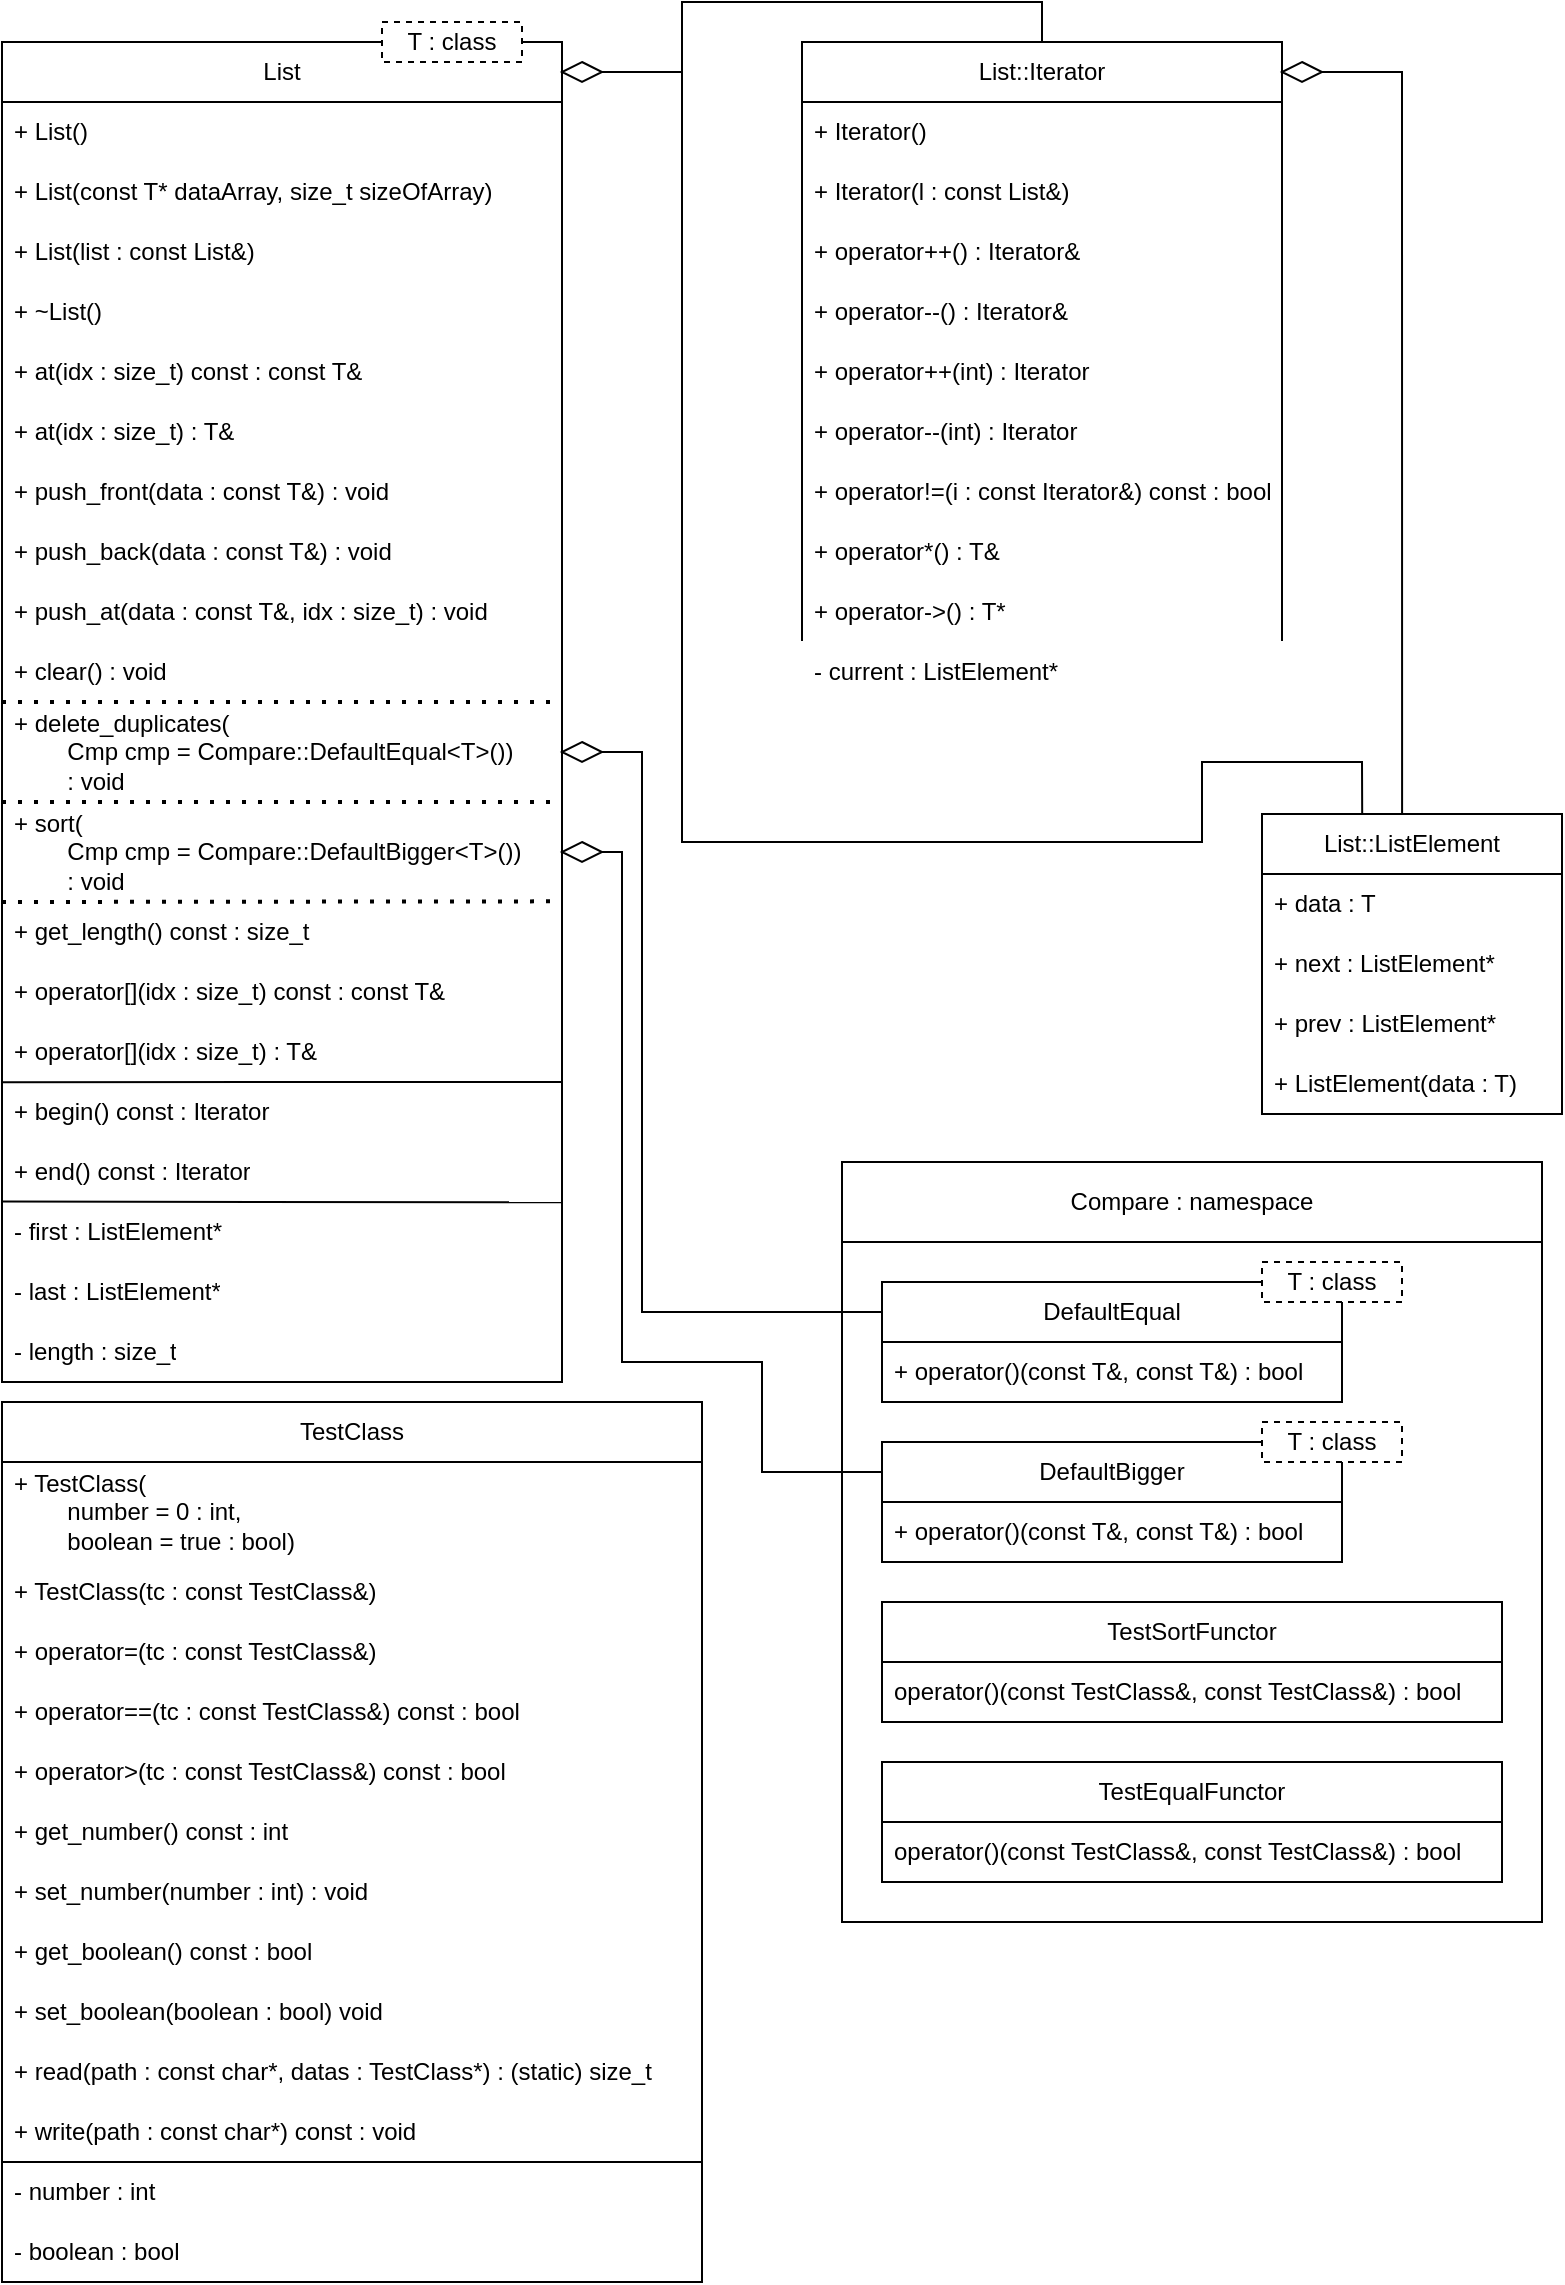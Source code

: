 <mxfile version="24.2.5" type="device">
  <diagram id="C5RBs43oDa-KdzZeNtuy" name="Page-1">
    <mxGraphModel dx="1036" dy="1783" grid="1" gridSize="10" guides="1" tooltips="1" connect="1" arrows="1" fold="1" page="1" pageScale="1" pageWidth="827" pageHeight="1169" math="0" shadow="0">
      <root>
        <mxCell id="WIyWlLk6GJQsqaUBKTNV-0" />
        <mxCell id="WIyWlLk6GJQsqaUBKTNV-1" parent="WIyWlLk6GJQsqaUBKTNV-0" />
        <mxCell id="B4a7mHJ0amXfzijbApyX-26" value="" style="rounded=0;whiteSpace=wrap;html=1;" vertex="1" parent="WIyWlLk6GJQsqaUBKTNV-1">
          <mxGeometry x="440" y="-520" width="350" height="340" as="geometry" />
        </mxCell>
        <mxCell id="JZAef9PKzk7lq3wsr4PK-3" value="List" style="swimlane;fontStyle=0;childLayout=stackLayout;horizontal=1;startSize=30;horizontalStack=0;resizeParent=1;resizeParentMax=0;resizeLast=0;collapsible=1;marginBottom=0;whiteSpace=wrap;html=1;" parent="WIyWlLk6GJQsqaUBKTNV-1" vertex="1">
          <mxGeometry x="20" y="-1120" width="280" height="670" as="geometry">
            <mxRectangle x="40" y="-1120" width="60" height="30" as="alternateBounds" />
          </mxGeometry>
        </mxCell>
        <mxCell id="JZAef9PKzk7lq3wsr4PK-6" value="+ List()" style="text;strokeColor=none;fillColor=none;align=left;verticalAlign=middle;spacingLeft=4;spacingRight=4;overflow=hidden;points=[[0,0.5],[1,0.5]];portConstraint=eastwest;rotatable=0;whiteSpace=wrap;html=1;" parent="JZAef9PKzk7lq3wsr4PK-3" vertex="1">
          <mxGeometry y="30" width="280" height="30" as="geometry" />
        </mxCell>
        <mxCell id="B4a7mHJ0amXfzijbApyX-42" value="+ List(const T* dataArray, size_t sizeOfArray)" style="text;strokeColor=none;fillColor=none;align=left;verticalAlign=middle;spacingLeft=4;spacingRight=4;overflow=hidden;points=[[0,0.5],[1,0.5]];portConstraint=eastwest;rotatable=0;whiteSpace=wrap;html=1;" vertex="1" parent="JZAef9PKzk7lq3wsr4PK-3">
          <mxGeometry y="60" width="280" height="30" as="geometry" />
        </mxCell>
        <mxCell id="JZAef9PKzk7lq3wsr4PK-7" value="+ List(list : const List&amp;amp;)" style="text;strokeColor=none;fillColor=none;align=left;verticalAlign=middle;spacingLeft=4;spacingRight=4;overflow=hidden;points=[[0,0.5],[1,0.5]];portConstraint=eastwest;rotatable=0;whiteSpace=wrap;html=1;" parent="JZAef9PKzk7lq3wsr4PK-3" vertex="1">
          <mxGeometry y="90" width="280" height="30" as="geometry" />
        </mxCell>
        <mxCell id="JZAef9PKzk7lq3wsr4PK-8" value="+ ~List()" style="text;strokeColor=none;fillColor=none;align=left;verticalAlign=middle;spacingLeft=4;spacingRight=4;overflow=hidden;points=[[0,0.5],[1,0.5]];portConstraint=eastwest;rotatable=0;whiteSpace=wrap;html=1;" parent="JZAef9PKzk7lq3wsr4PK-3" vertex="1">
          <mxGeometry y="120" width="280" height="30" as="geometry" />
        </mxCell>
        <mxCell id="JZAef9PKzk7lq3wsr4PK-10" value="+ at(idx : size_t) const : const T&amp;amp;" style="text;strokeColor=none;fillColor=none;align=left;verticalAlign=middle;spacingLeft=4;spacingRight=4;overflow=hidden;points=[[0,0.5],[1,0.5]];portConstraint=eastwest;rotatable=0;whiteSpace=wrap;html=1;" parent="JZAef9PKzk7lq3wsr4PK-3" vertex="1">
          <mxGeometry y="150" width="280" height="30" as="geometry" />
        </mxCell>
        <mxCell id="JZAef9PKzk7lq3wsr4PK-12" value="+ at(idx : size_t) : T&amp;amp;" style="text;strokeColor=none;fillColor=none;align=left;verticalAlign=middle;spacingLeft=4;spacingRight=4;overflow=hidden;points=[[0,0.5],[1,0.5]];portConstraint=eastwest;rotatable=0;whiteSpace=wrap;html=1;" parent="JZAef9PKzk7lq3wsr4PK-3" vertex="1">
          <mxGeometry y="180" width="280" height="30" as="geometry" />
        </mxCell>
        <mxCell id="JZAef9PKzk7lq3wsr4PK-13" value="+ push_front(data : const T&amp;amp;) : void" style="text;strokeColor=none;fillColor=none;align=left;verticalAlign=middle;spacingLeft=4;spacingRight=4;overflow=hidden;points=[[0,0.5],[1,0.5]];portConstraint=eastwest;rotatable=0;whiteSpace=wrap;html=1;" parent="JZAef9PKzk7lq3wsr4PK-3" vertex="1">
          <mxGeometry y="210" width="280" height="30" as="geometry" />
        </mxCell>
        <mxCell id="JZAef9PKzk7lq3wsr4PK-14" value="+ push_back(data : const T&amp;amp;) : void" style="text;strokeColor=none;fillColor=none;align=left;verticalAlign=middle;spacingLeft=4;spacingRight=4;overflow=hidden;points=[[0,0.5],[1,0.5]];portConstraint=eastwest;rotatable=0;whiteSpace=wrap;html=1;" parent="JZAef9PKzk7lq3wsr4PK-3" vertex="1">
          <mxGeometry y="240" width="280" height="30" as="geometry" />
        </mxCell>
        <mxCell id="JZAef9PKzk7lq3wsr4PK-15" value="+ push_at(data : const T&amp;amp;, idx : size_t) : void" style="text;strokeColor=none;fillColor=none;align=left;verticalAlign=middle;spacingLeft=4;spacingRight=4;overflow=hidden;points=[[0,0.5],[1,0.5]];portConstraint=eastwest;rotatable=0;whiteSpace=wrap;html=1;" parent="JZAef9PKzk7lq3wsr4PK-3" vertex="1">
          <mxGeometry y="270" width="280" height="30" as="geometry" />
        </mxCell>
        <mxCell id="JZAef9PKzk7lq3wsr4PK-17" value="+ clear() : void" style="text;strokeColor=none;fillColor=none;align=left;verticalAlign=middle;spacingLeft=4;spacingRight=4;overflow=hidden;points=[[0,0.5],[1,0.5]];portConstraint=eastwest;rotatable=0;whiteSpace=wrap;html=1;" parent="JZAef9PKzk7lq3wsr4PK-3" vertex="1">
          <mxGeometry y="300" width="280" height="30" as="geometry" />
        </mxCell>
        <mxCell id="B4a7mHJ0amXfzijbApyX-47" value="" style="endArrow=none;dashed=1;html=1;dashPattern=1 3;strokeWidth=2;rounded=0;entryX=1;entryY=-0.011;entryDx=0;entryDy=0;entryPerimeter=0;exitX=0;exitY=0;exitDx=0;exitDy=0;exitPerimeter=0;" edge="1" parent="JZAef9PKzk7lq3wsr4PK-3">
          <mxGeometry width="50" height="50" relative="1" as="geometry">
            <mxPoint y="330" as="sourcePoint" />
            <mxPoint x="280" y="330" as="targetPoint" />
          </mxGeometry>
        </mxCell>
        <mxCell id="JZAef9PKzk7lq3wsr4PK-18" value="+ delete_duplicates(&lt;div&gt;&lt;span style=&quot;white-space: pre;&quot;&gt;&#x9;&lt;/span&gt;Cmp cmp = Compare::DefaultEqual&amp;lt;T&amp;gt;()&lt;span style=&quot;background-color: initial;&quot;&gt;)&lt;/span&gt;&lt;/div&gt;&lt;div&gt;&lt;span style=&quot;background-color: initial;&quot;&gt;&lt;span style=&quot;white-space: pre;&quot;&gt;&#x9;&lt;/span&gt;: void&lt;/span&gt;&lt;/div&gt;" style="text;strokeColor=none;fillColor=none;align=left;verticalAlign=middle;spacingLeft=4;spacingRight=4;overflow=hidden;points=[[0,0.5],[1,0.5]];portConstraint=eastwest;rotatable=0;whiteSpace=wrap;html=1;" parent="JZAef9PKzk7lq3wsr4PK-3" vertex="1">
          <mxGeometry y="330" width="280" height="50" as="geometry" />
        </mxCell>
        <mxCell id="B4a7mHJ0amXfzijbApyX-46" value="" style="endArrow=none;dashed=1;html=1;dashPattern=1 3;strokeWidth=2;rounded=0;entryX=1;entryY=-0.011;entryDx=0;entryDy=0;entryPerimeter=0;exitX=0;exitY=0;exitDx=0;exitDy=0;exitPerimeter=0;" edge="1" parent="JZAef9PKzk7lq3wsr4PK-3">
          <mxGeometry width="50" height="50" relative="1" as="geometry">
            <mxPoint y="380" as="sourcePoint" />
            <mxPoint x="280" y="380" as="targetPoint" />
          </mxGeometry>
        </mxCell>
        <mxCell id="JZAef9PKzk7lq3wsr4PK-19" value="+ sort(&lt;div&gt;&lt;span style=&quot;white-space: pre;&quot;&gt;&#x9;&lt;/span&gt;Cmp cmp = Compare::DefaultBigger&amp;lt;T&amp;gt;()&lt;span style=&quot;background-color: initial;&quot;&gt;)&lt;/span&gt;&lt;/div&gt;&lt;div&gt;&lt;span style=&quot;background-color: initial;&quot;&gt;&amp;nbsp;&lt;span style=&quot;white-space: pre;&quot;&gt;&#x9;&lt;/span&gt;: void&lt;/span&gt;&lt;/div&gt;" style="text;strokeColor=none;fillColor=none;align=left;verticalAlign=middle;spacingLeft=4;spacingRight=4;overflow=hidden;points=[[0,0.5],[1,0.5]];portConstraint=eastwest;rotatable=0;whiteSpace=wrap;html=1;" parent="JZAef9PKzk7lq3wsr4PK-3" vertex="1">
          <mxGeometry y="380" width="280" height="50" as="geometry" />
        </mxCell>
        <mxCell id="JZAef9PKzk7lq3wsr4PK-20" value="+ get_length() const : size_t" style="text;strokeColor=none;fillColor=none;align=left;verticalAlign=middle;spacingLeft=4;spacingRight=4;overflow=hidden;points=[[0,0.5],[1,0.5]];portConstraint=eastwest;rotatable=0;whiteSpace=wrap;html=1;" parent="JZAef9PKzk7lq3wsr4PK-3" vertex="1">
          <mxGeometry y="430" width="280" height="30" as="geometry" />
        </mxCell>
        <mxCell id="JZAef9PKzk7lq3wsr4PK-22" value="+ operator[](idx : size_t) const : const T&amp;amp;" style="text;strokeColor=none;fillColor=none;align=left;verticalAlign=middle;spacingLeft=4;spacingRight=4;overflow=hidden;points=[[0,0.5],[1,0.5]];portConstraint=eastwest;rotatable=0;whiteSpace=wrap;html=1;" parent="JZAef9PKzk7lq3wsr4PK-3" vertex="1">
          <mxGeometry y="460" width="280" height="30" as="geometry" />
        </mxCell>
        <mxCell id="JZAef9PKzk7lq3wsr4PK-23" value="+ operator[](idx : size_t) : T&amp;amp;" style="text;strokeColor=none;fillColor=none;align=left;verticalAlign=middle;spacingLeft=4;spacingRight=4;overflow=hidden;points=[[0,0.5],[1,0.5]];portConstraint=eastwest;rotatable=0;whiteSpace=wrap;html=1;" parent="JZAef9PKzk7lq3wsr4PK-3" vertex="1">
          <mxGeometry y="490" width="280" height="30" as="geometry" />
        </mxCell>
        <mxCell id="B4a7mHJ0amXfzijbApyX-2" value="+ begin() const : Iterator&amp;nbsp;&amp;nbsp;" style="text;strokeColor=none;fillColor=none;align=left;verticalAlign=middle;spacingLeft=4;spacingRight=4;overflow=hidden;points=[[0,0.5],[1,0.5]];portConstraint=eastwest;rotatable=0;whiteSpace=wrap;html=1;" vertex="1" parent="JZAef9PKzk7lq3wsr4PK-3">
          <mxGeometry y="520" width="280" height="30" as="geometry" />
        </mxCell>
        <mxCell id="B4a7mHJ0amXfzijbApyX-0" value="+ end() const : Iterator" style="text;strokeColor=none;fillColor=none;align=left;verticalAlign=middle;spacingLeft=4;spacingRight=4;overflow=hidden;points=[[0,0.5],[1,0.5]];portConstraint=eastwest;rotatable=0;whiteSpace=wrap;html=1;" vertex="1" parent="JZAef9PKzk7lq3wsr4PK-3">
          <mxGeometry y="550" width="280" height="30" as="geometry" />
        </mxCell>
        <mxCell id="JZAef9PKzk7lq3wsr4PK-30" value="" style="endArrow=none;html=1;rounded=0;exitX=0;exitY=-0.008;exitDx=0;exitDy=0;exitPerimeter=0;entryX=0.999;entryY=1.006;entryDx=0;entryDy=0;entryPerimeter=0;" parent="JZAef9PKzk7lq3wsr4PK-3" source="JZAef9PKzk7lq3wsr4PK-26" target="B4a7mHJ0amXfzijbApyX-0" edge="1">
          <mxGeometry width="50" height="50" relative="1" as="geometry">
            <mxPoint x="2.132e-14" y="510.0" as="sourcePoint" />
            <mxPoint x="263.9" y="511.3" as="targetPoint" />
          </mxGeometry>
        </mxCell>
        <mxCell id="JZAef9PKzk7lq3wsr4PK-26" value="- first : ListElement*" style="text;strokeColor=none;fillColor=none;align=left;verticalAlign=middle;spacingLeft=4;spacingRight=4;overflow=hidden;points=[[0,0.5],[1,0.5]];portConstraint=eastwest;rotatable=0;whiteSpace=wrap;html=1;" parent="JZAef9PKzk7lq3wsr4PK-3" vertex="1">
          <mxGeometry y="580" width="280" height="30" as="geometry" />
        </mxCell>
        <mxCell id="JZAef9PKzk7lq3wsr4PK-28" value="- last : ListElement*" style="text;strokeColor=none;fillColor=none;align=left;verticalAlign=middle;spacingLeft=4;spacingRight=4;overflow=hidden;points=[[0,0.5],[1,0.5]];portConstraint=eastwest;rotatable=0;whiteSpace=wrap;html=1;" parent="JZAef9PKzk7lq3wsr4PK-3" vertex="1">
          <mxGeometry y="610" width="280" height="30" as="geometry" />
        </mxCell>
        <mxCell id="JZAef9PKzk7lq3wsr4PK-29" value="- length : size_t" style="text;strokeColor=none;fillColor=none;align=left;verticalAlign=middle;spacingLeft=4;spacingRight=4;overflow=hidden;points=[[0,0.5],[1,0.5]];portConstraint=eastwest;rotatable=0;whiteSpace=wrap;html=1;" parent="JZAef9PKzk7lq3wsr4PK-3" vertex="1">
          <mxGeometry y="640" width="280" height="30" as="geometry" />
        </mxCell>
        <mxCell id="B4a7mHJ0amXfzijbApyX-4" value="" style="endArrow=none;html=1;rounded=0;entryX=1;entryY=0.999;entryDx=0;entryDy=0;entryPerimeter=0;exitX=0;exitY=0.004;exitDx=0;exitDy=0;exitPerimeter=0;" edge="1" parent="JZAef9PKzk7lq3wsr4PK-3" source="B4a7mHJ0amXfzijbApyX-2" target="JZAef9PKzk7lq3wsr4PK-23">
          <mxGeometry width="50" height="50" relative="1" as="geometry">
            <mxPoint x="110" y="509" as="sourcePoint" />
            <mxPoint x="259.74" y="479.06" as="targetPoint" />
          </mxGeometry>
        </mxCell>
        <mxCell id="B4a7mHJ0amXfzijbApyX-43" value="" style="endArrow=none;dashed=1;html=1;dashPattern=1 3;strokeWidth=2;rounded=0;entryX=1;entryY=-0.011;entryDx=0;entryDy=0;entryPerimeter=0;exitX=0;exitY=0;exitDx=0;exitDy=0;exitPerimeter=0;" edge="1" parent="JZAef9PKzk7lq3wsr4PK-3" source="JZAef9PKzk7lq3wsr4PK-20" target="JZAef9PKzk7lq3wsr4PK-20">
          <mxGeometry width="50" height="50" relative="1" as="geometry">
            <mxPoint x="-10" y="400" as="sourcePoint" />
            <mxPoint x="40" y="350" as="targetPoint" />
          </mxGeometry>
        </mxCell>
        <mxCell id="JZAef9PKzk7lq3wsr4PK-31" value="List::ListElement" style="swimlane;fontStyle=0;childLayout=stackLayout;horizontal=1;startSize=30;horizontalStack=0;resizeParent=1;resizeParentMax=0;resizeLast=0;collapsible=1;marginBottom=0;whiteSpace=wrap;html=1;" parent="WIyWlLk6GJQsqaUBKTNV-1" vertex="1">
          <mxGeometry x="650" y="-734" width="150" height="150" as="geometry" />
        </mxCell>
        <mxCell id="JZAef9PKzk7lq3wsr4PK-32" value="+ data : T" style="text;strokeColor=none;fillColor=none;align=left;verticalAlign=middle;spacingLeft=4;spacingRight=4;overflow=hidden;points=[[0,0.5],[1,0.5]];portConstraint=eastwest;rotatable=0;whiteSpace=wrap;html=1;" parent="JZAef9PKzk7lq3wsr4PK-31" vertex="1">
          <mxGeometry y="30" width="150" height="30" as="geometry" />
        </mxCell>
        <mxCell id="JZAef9PKzk7lq3wsr4PK-33" value="+ next : ListElement*&lt;span style=&quot;white-space: pre;&quot;&gt;&#x9;&lt;/span&gt;" style="text;strokeColor=none;fillColor=none;align=left;verticalAlign=middle;spacingLeft=4;spacingRight=4;overflow=hidden;points=[[0,0.5],[1,0.5]];portConstraint=eastwest;rotatable=0;whiteSpace=wrap;html=1;" parent="JZAef9PKzk7lq3wsr4PK-31" vertex="1">
          <mxGeometry y="60" width="150" height="30" as="geometry" />
        </mxCell>
        <mxCell id="JZAef9PKzk7lq3wsr4PK-34" value="+ prev : ListElement*" style="text;strokeColor=none;fillColor=none;align=left;verticalAlign=middle;spacingLeft=4;spacingRight=4;overflow=hidden;points=[[0,0.5],[1,0.5]];portConstraint=eastwest;rotatable=0;whiteSpace=wrap;html=1;" parent="JZAef9PKzk7lq3wsr4PK-31" vertex="1">
          <mxGeometry y="90" width="150" height="30" as="geometry" />
        </mxCell>
        <mxCell id="JZAef9PKzk7lq3wsr4PK-36" value="+ ListElement(data : T)" style="text;strokeColor=none;fillColor=none;align=left;verticalAlign=middle;spacingLeft=4;spacingRight=4;overflow=hidden;points=[[0,0.5],[1,0.5]];portConstraint=eastwest;rotatable=0;whiteSpace=wrap;html=1;" parent="JZAef9PKzk7lq3wsr4PK-31" vertex="1">
          <mxGeometry y="120" width="150" height="30" as="geometry" />
        </mxCell>
        <mxCell id="JZAef9PKzk7lq3wsr4PK-39" value="List::Iterator" style="swimlane;fontStyle=0;childLayout=stackLayout;horizontal=1;startSize=30;horizontalStack=0;resizeParent=1;resizeParentMax=0;resizeLast=0;collapsible=1;marginBottom=0;whiteSpace=wrap;html=1;" parent="WIyWlLk6GJQsqaUBKTNV-1" vertex="1">
          <mxGeometry x="420" y="-1120" width="240" height="330" as="geometry" />
        </mxCell>
        <mxCell id="JZAef9PKzk7lq3wsr4PK-40" value="+ Iterator()" style="text;strokeColor=none;fillColor=none;align=left;verticalAlign=middle;spacingLeft=4;spacingRight=4;overflow=hidden;points=[[0,0.5],[1,0.5]];portConstraint=eastwest;rotatable=0;whiteSpace=wrap;html=1;" parent="JZAef9PKzk7lq3wsr4PK-39" vertex="1">
          <mxGeometry y="30" width="240" height="30" as="geometry" />
        </mxCell>
        <mxCell id="JZAef9PKzk7lq3wsr4PK-41" value="+ Iterator(l : const List&amp;amp;)" style="text;strokeColor=none;fillColor=none;align=left;verticalAlign=middle;spacingLeft=4;spacingRight=4;overflow=hidden;points=[[0,0.5],[1,0.5]];portConstraint=eastwest;rotatable=0;whiteSpace=wrap;html=1;" parent="JZAef9PKzk7lq3wsr4PK-39" vertex="1">
          <mxGeometry y="60" width="240" height="30" as="geometry" />
        </mxCell>
        <mxCell id="JZAef9PKzk7lq3wsr4PK-42" value="+ operator++() : Iterator&amp;amp;" style="text;strokeColor=none;fillColor=none;align=left;verticalAlign=middle;spacingLeft=4;spacingRight=4;overflow=hidden;points=[[0,0.5],[1,0.5]];portConstraint=eastwest;rotatable=0;whiteSpace=wrap;html=1;" parent="JZAef9PKzk7lq3wsr4PK-39" vertex="1">
          <mxGeometry y="90" width="240" height="30" as="geometry" />
        </mxCell>
        <mxCell id="JZAef9PKzk7lq3wsr4PK-45" value="+ operator--() : Iterator&amp;amp;" style="text;strokeColor=none;fillColor=none;align=left;verticalAlign=middle;spacingLeft=4;spacingRight=4;overflow=hidden;points=[[0,0.5],[1,0.5]];portConstraint=eastwest;rotatable=0;whiteSpace=wrap;html=1;" parent="JZAef9PKzk7lq3wsr4PK-39" vertex="1">
          <mxGeometry y="120" width="240" height="30" as="geometry" />
        </mxCell>
        <mxCell id="JZAef9PKzk7lq3wsr4PK-43" value="+ operator++(int) : Iterator" style="text;strokeColor=none;fillColor=none;align=left;verticalAlign=middle;spacingLeft=4;spacingRight=4;overflow=hidden;points=[[0,0.5],[1,0.5]];portConstraint=eastwest;rotatable=0;whiteSpace=wrap;html=1;" parent="JZAef9PKzk7lq3wsr4PK-39" vertex="1">
          <mxGeometry y="150" width="240" height="30" as="geometry" />
        </mxCell>
        <mxCell id="JZAef9PKzk7lq3wsr4PK-46" value="+ operator--(int) : Iterator" style="text;strokeColor=none;fillColor=none;align=left;verticalAlign=middle;spacingLeft=4;spacingRight=4;overflow=hidden;points=[[0,0.5],[1,0.5]];portConstraint=eastwest;rotatable=0;whiteSpace=wrap;html=1;" parent="JZAef9PKzk7lq3wsr4PK-39" vertex="1">
          <mxGeometry y="180" width="240" height="30" as="geometry" />
        </mxCell>
        <mxCell id="JZAef9PKzk7lq3wsr4PK-47" value="+ operator!=(i : const Iterator&amp;amp;) const : bool" style="text;strokeColor=none;fillColor=none;align=left;verticalAlign=middle;spacingLeft=4;spacingRight=4;overflow=hidden;points=[[0,0.5],[1,0.5]];portConstraint=eastwest;rotatable=0;whiteSpace=wrap;html=1;" parent="JZAef9PKzk7lq3wsr4PK-39" vertex="1">
          <mxGeometry y="210" width="240" height="30" as="geometry" />
        </mxCell>
        <mxCell id="JZAef9PKzk7lq3wsr4PK-48" value="+ operator*() : T&amp;amp;" style="text;strokeColor=none;fillColor=none;align=left;verticalAlign=middle;spacingLeft=4;spacingRight=4;overflow=hidden;points=[[0,0.5],[1,0.5]];portConstraint=eastwest;rotatable=0;whiteSpace=wrap;html=1;" parent="JZAef9PKzk7lq3wsr4PK-39" vertex="1">
          <mxGeometry y="240" width="240" height="30" as="geometry" />
        </mxCell>
        <mxCell id="JZAef9PKzk7lq3wsr4PK-49" value="+ operator-&amp;gt;() : T*" style="text;strokeColor=none;fillColor=none;align=left;verticalAlign=middle;spacingLeft=4;spacingRight=4;overflow=hidden;points=[[0,0.5],[1,0.5]];portConstraint=eastwest;rotatable=0;whiteSpace=wrap;html=1;" parent="JZAef9PKzk7lq3wsr4PK-39" vertex="1">
          <mxGeometry y="270" width="240" height="30" as="geometry" />
        </mxCell>
        <mxCell id="JZAef9PKzk7lq3wsr4PK-50" value="- current : ListElement*" style="text;strokeColor=white;fillColor=none;align=left;verticalAlign=middle;spacingLeft=4;spacingRight=4;overflow=hidden;points=[[0,0.5],[1,0.5]];portConstraint=eastwest;rotatable=0;whiteSpace=wrap;html=1;" parent="JZAef9PKzk7lq3wsr4PK-39" vertex="1">
          <mxGeometry y="300" width="240" height="30" as="geometry" />
        </mxCell>
        <mxCell id="JZAef9PKzk7lq3wsr4PK-66" value="" style="rhombus;whiteSpace=wrap;html=1;fill=true;fillColor=#ffffff;fillStyle=solid;" parent="WIyWlLk6GJQsqaUBKTNV-1" vertex="1">
          <mxGeometry x="300" y="-1110" width="20" height="10" as="geometry" />
        </mxCell>
        <mxCell id="JZAef9PKzk7lq3wsr4PK-67" value="" style="endArrow=none;html=1;rounded=0;exitX=1;exitY=0.5;exitDx=0;exitDy=0;entryX=0.5;entryY=0;entryDx=0;entryDy=0;" parent="WIyWlLk6GJQsqaUBKTNV-1" source="JZAef9PKzk7lq3wsr4PK-66" target="JZAef9PKzk7lq3wsr4PK-39" edge="1">
          <mxGeometry width="50" height="50" relative="1" as="geometry">
            <mxPoint x="420" y="-1150" as="sourcePoint" />
            <mxPoint x="470" y="-1200" as="targetPoint" />
            <Array as="points">
              <mxPoint x="360" y="-1105" />
              <mxPoint x="360" y="-1140" />
              <mxPoint x="540" y="-1140" />
            </Array>
          </mxGeometry>
        </mxCell>
        <mxCell id="JZAef9PKzk7lq3wsr4PK-69" value="" style="endArrow=none;html=1;rounded=0;exitX=0.334;exitY=-0.003;exitDx=0;exitDy=0;exitPerimeter=0;" parent="WIyWlLk6GJQsqaUBKTNV-1" source="JZAef9PKzk7lq3wsr4PK-31" edge="1">
          <mxGeometry width="50" height="50" relative="1" as="geometry">
            <mxPoint x="640" y="-720" as="sourcePoint" />
            <mxPoint x="360" y="-1110" as="targetPoint" />
            <Array as="points">
              <mxPoint x="700" y="-760" />
              <mxPoint x="620" y="-760" />
              <mxPoint x="620" y="-720" />
              <mxPoint x="360" y="-720" />
            </Array>
          </mxGeometry>
        </mxCell>
        <mxCell id="JZAef9PKzk7lq3wsr4PK-70" value="" style="rhombus;whiteSpace=wrap;html=1;fill=true;fillColor=#ffffff;fillStyle=solid;" parent="WIyWlLk6GJQsqaUBKTNV-1" vertex="1">
          <mxGeometry x="660" y="-1110" width="20" height="10" as="geometry" />
        </mxCell>
        <mxCell id="JZAef9PKzk7lq3wsr4PK-71" value="" style="endArrow=none;html=1;rounded=0;entryX=1;entryY=0.5;entryDx=0;entryDy=0;exitX=0.467;exitY=-0.001;exitDx=0;exitDy=0;exitPerimeter=0;" parent="WIyWlLk6GJQsqaUBKTNV-1" source="JZAef9PKzk7lq3wsr4PK-31" target="JZAef9PKzk7lq3wsr4PK-70" edge="1">
          <mxGeometry width="50" height="50" relative="1" as="geometry">
            <mxPoint x="640" y="-1020" as="sourcePoint" />
            <mxPoint x="690" y="-1070" as="targetPoint" />
            <Array as="points">
              <mxPoint x="720" y="-1105" />
            </Array>
          </mxGeometry>
        </mxCell>
        <mxCell id="JZAef9PKzk7lq3wsr4PK-72" value="T : class" style="rounded=0;whiteSpace=wrap;html=1;dashed=1;" parent="WIyWlLk6GJQsqaUBKTNV-1" vertex="1">
          <mxGeometry x="210" y="-1130" width="70" height="20" as="geometry" />
        </mxCell>
        <mxCell id="wA6CkFYy4BYR5VGPhH-i-0" value="TestClass" style="swimlane;fontStyle=0;childLayout=stackLayout;horizontal=1;startSize=30;horizontalStack=0;resizeParent=1;resizeParentMax=0;resizeLast=0;collapsible=1;marginBottom=0;whiteSpace=wrap;html=1;" parent="WIyWlLk6GJQsqaUBKTNV-1" vertex="1">
          <mxGeometry x="20" y="-440" width="350" height="440" as="geometry" />
        </mxCell>
        <mxCell id="wA6CkFYy4BYR5VGPhH-i-1" value="+ TestClass(&lt;div&gt;&lt;span style=&quot;white-space: pre;&quot;&gt;&#x9;&lt;/span&gt;number = 0 : int,&lt;/div&gt;&lt;div&gt;&lt;span style=&quot;white-space: pre;&quot;&gt;&#x9;&lt;/span&gt;boolean = true : bool&lt;span style=&quot;background-color: initial;&quot;&gt;)&lt;/span&gt;&lt;/div&gt;" style="text;strokeColor=none;fillColor=none;align=left;verticalAlign=middle;spacingLeft=4;spacingRight=4;overflow=hidden;points=[[0,0.5],[1,0.5]];portConstraint=eastwest;rotatable=0;whiteSpace=wrap;html=1;" parent="wA6CkFYy4BYR5VGPhH-i-0" vertex="1">
          <mxGeometry y="30" width="350" height="50" as="geometry" />
        </mxCell>
        <mxCell id="wA6CkFYy4BYR5VGPhH-i-2" value="+ TestClass(tc : const TestClass&amp;amp;)" style="text;strokeColor=none;fillColor=none;align=left;verticalAlign=middle;spacingLeft=4;spacingRight=4;overflow=hidden;points=[[0,0.5],[1,0.5]];portConstraint=eastwest;rotatable=0;whiteSpace=wrap;html=1;" parent="wA6CkFYy4BYR5VGPhH-i-0" vertex="1">
          <mxGeometry y="80" width="350" height="30" as="geometry" />
        </mxCell>
        <mxCell id="wA6CkFYy4BYR5VGPhH-i-3" value="+ operator=(tc : const TestClass&amp;amp;)" style="text;strokeColor=none;fillColor=none;align=left;verticalAlign=middle;spacingLeft=4;spacingRight=4;overflow=hidden;points=[[0,0.5],[1,0.5]];portConstraint=eastwest;rotatable=0;whiteSpace=wrap;html=1;" parent="wA6CkFYy4BYR5VGPhH-i-0" vertex="1">
          <mxGeometry y="110" width="350" height="30" as="geometry" />
        </mxCell>
        <mxCell id="wA6CkFYy4BYR5VGPhH-i-4" value="+ operator==(tc : const TestClass&amp;amp;) const : bool" style="text;strokeColor=none;fillColor=none;align=left;verticalAlign=middle;spacingLeft=4;spacingRight=4;overflow=hidden;points=[[0,0.5],[1,0.5]];portConstraint=eastwest;rotatable=0;whiteSpace=wrap;html=1;" parent="wA6CkFYy4BYR5VGPhH-i-0" vertex="1">
          <mxGeometry y="140" width="350" height="30" as="geometry" />
        </mxCell>
        <mxCell id="wA6CkFYy4BYR5VGPhH-i-5" value="+ operator&amp;gt;(tc : const TestClass&amp;amp;) const : bool" style="text;strokeColor=none;fillColor=none;align=left;verticalAlign=middle;spacingLeft=4;spacingRight=4;overflow=hidden;points=[[0,0.5],[1,0.5]];portConstraint=eastwest;rotatable=0;whiteSpace=wrap;html=1;" parent="wA6CkFYy4BYR5VGPhH-i-0" vertex="1">
          <mxGeometry y="170" width="350" height="30" as="geometry" />
        </mxCell>
        <mxCell id="wA6CkFYy4BYR5VGPhH-i-6" value="+ get_number() const : int" style="text;strokeColor=none;fillColor=none;align=left;verticalAlign=middle;spacingLeft=4;spacingRight=4;overflow=hidden;points=[[0,0.5],[1,0.5]];portConstraint=eastwest;rotatable=0;whiteSpace=wrap;html=1;" parent="wA6CkFYy4BYR5VGPhH-i-0" vertex="1">
          <mxGeometry y="200" width="350" height="30" as="geometry" />
        </mxCell>
        <mxCell id="wA6CkFYy4BYR5VGPhH-i-9" value="+ set_number(number : int) : void" style="text;strokeColor=none;fillColor=none;align=left;verticalAlign=middle;spacingLeft=4;spacingRight=4;overflow=hidden;points=[[0,0.5],[1,0.5]];portConstraint=eastwest;rotatable=0;whiteSpace=wrap;html=1;" parent="wA6CkFYy4BYR5VGPhH-i-0" vertex="1">
          <mxGeometry y="230" width="350" height="30" as="geometry" />
        </mxCell>
        <mxCell id="wA6CkFYy4BYR5VGPhH-i-7" value="+ get_boolean() const : bool" style="text;strokeColor=none;fillColor=none;align=left;verticalAlign=middle;spacingLeft=4;spacingRight=4;overflow=hidden;points=[[0,0.5],[1,0.5]];portConstraint=eastwest;rotatable=0;whiteSpace=wrap;html=1;" parent="wA6CkFYy4BYR5VGPhH-i-0" vertex="1">
          <mxGeometry y="260" width="350" height="30" as="geometry" />
        </mxCell>
        <mxCell id="wA6CkFYy4BYR5VGPhH-i-8" value="+ set_boolean(boolean : bool) void" style="text;strokeColor=none;fillColor=none;align=left;verticalAlign=middle;spacingLeft=4;spacingRight=4;overflow=hidden;points=[[0,0.5],[1,0.5]];portConstraint=eastwest;rotatable=0;whiteSpace=wrap;html=1;" parent="wA6CkFYy4BYR5VGPhH-i-0" vertex="1">
          <mxGeometry y="290" width="350" height="30" as="geometry" />
        </mxCell>
        <mxCell id="B4a7mHJ0amXfzijbApyX-40" value="+ read(path : const char*, datas : TestClass*) : (static) size_t&amp;nbsp;" style="text;strokeColor=none;fillColor=none;align=left;verticalAlign=middle;spacingLeft=4;spacingRight=4;overflow=hidden;points=[[0,0.5],[1,0.5]];portConstraint=eastwest;rotatable=0;whiteSpace=wrap;html=1;" vertex="1" parent="wA6CkFYy4BYR5VGPhH-i-0">
          <mxGeometry y="320" width="350" height="30" as="geometry" />
        </mxCell>
        <mxCell id="B4a7mHJ0amXfzijbApyX-41" value="+ write(path : const char*) const : void" style="text;strokeColor=none;fillColor=none;align=left;verticalAlign=middle;spacingLeft=4;spacingRight=4;overflow=hidden;points=[[0,0.5],[1,0.5]];portConstraint=eastwest;rotatable=0;whiteSpace=wrap;html=1;" vertex="1" parent="wA6CkFYy4BYR5VGPhH-i-0">
          <mxGeometry y="350" width="350" height="30" as="geometry" />
        </mxCell>
        <mxCell id="wA6CkFYy4BYR5VGPhH-i-10" value="- number : int" style="text;strokeColor=none;fillColor=none;align=left;verticalAlign=middle;spacingLeft=4;spacingRight=4;overflow=hidden;points=[[0,0.5],[1,0.5]];portConstraint=eastwest;rotatable=0;whiteSpace=wrap;html=1;" parent="wA6CkFYy4BYR5VGPhH-i-0" vertex="1">
          <mxGeometry y="380" width="350" height="30" as="geometry" />
        </mxCell>
        <mxCell id="wA6CkFYy4BYR5VGPhH-i-11" value="- boolean : bool" style="text;strokeColor=none;fillColor=none;align=left;verticalAlign=middle;spacingLeft=4;spacingRight=4;overflow=hidden;points=[[0,0.5],[1,0.5]];portConstraint=eastwest;rotatable=0;whiteSpace=wrap;html=1;" parent="wA6CkFYy4BYR5VGPhH-i-0" vertex="1">
          <mxGeometry y="410" width="350" height="30" as="geometry" />
        </mxCell>
        <mxCell id="wA6CkFYy4BYR5VGPhH-i-12" value="" style="endArrow=none;html=1;rounded=0;exitX=0;exitY=-0.001;exitDx=0;exitDy=0;exitPerimeter=0;entryX=1.001;entryY=0.002;entryDx=0;entryDy=0;entryPerimeter=0;" parent="wA6CkFYy4BYR5VGPhH-i-0" source="wA6CkFYy4BYR5VGPhH-i-10" target="wA6CkFYy4BYR5VGPhH-i-10" edge="1">
          <mxGeometry width="50" height="50" relative="1" as="geometry">
            <mxPoint x="200" y="330" as="sourcePoint" />
            <mxPoint x="250" y="280" as="targetPoint" />
          </mxGeometry>
        </mxCell>
        <mxCell id="B4a7mHJ0amXfzijbApyX-11" value="DefaultBigger" style="swimlane;fontStyle=0;childLayout=stackLayout;horizontal=1;startSize=30;horizontalStack=0;resizeParent=1;resizeParentMax=0;resizeLast=0;collapsible=1;marginBottom=0;whiteSpace=wrap;html=1;" vertex="1" parent="WIyWlLk6GJQsqaUBKTNV-1">
          <mxGeometry x="460" y="-420" width="230" height="60" as="geometry" />
        </mxCell>
        <mxCell id="B4a7mHJ0amXfzijbApyX-12" value="+ operator()(const T&amp;amp;, const T&amp;amp;) : bool" style="text;strokeColor=none;fillColor=none;align=left;verticalAlign=middle;spacingLeft=4;spacingRight=4;overflow=hidden;points=[[0,0.5],[1,0.5]];portConstraint=eastwest;rotatable=0;whiteSpace=wrap;html=1;" vertex="1" parent="B4a7mHJ0amXfzijbApyX-11">
          <mxGeometry y="30" width="230" height="30" as="geometry" />
        </mxCell>
        <mxCell id="B4a7mHJ0amXfzijbApyX-15" value="DefaultEqual" style="swimlane;fontStyle=0;childLayout=stackLayout;horizontal=1;startSize=30;horizontalStack=0;resizeParent=1;resizeParentMax=0;resizeLast=0;collapsible=1;marginBottom=0;whiteSpace=wrap;html=1;" vertex="1" parent="WIyWlLk6GJQsqaUBKTNV-1">
          <mxGeometry x="460" y="-500" width="230" height="60" as="geometry" />
        </mxCell>
        <mxCell id="B4a7mHJ0amXfzijbApyX-17" value="+ operator()(const T&amp;amp;, const T&amp;amp;) : bool" style="text;strokeColor=none;fillColor=none;align=left;verticalAlign=middle;spacingLeft=4;spacingRight=4;overflow=hidden;points=[[0,0.5],[1,0.5]];portConstraint=eastwest;rotatable=0;whiteSpace=wrap;html=1;" vertex="1" parent="B4a7mHJ0amXfzijbApyX-15">
          <mxGeometry y="30" width="230" height="30" as="geometry" />
        </mxCell>
        <mxCell id="B4a7mHJ0amXfzijbApyX-19" value="TestSortFunctor" style="swimlane;fontStyle=0;childLayout=stackLayout;horizontal=1;startSize=30;horizontalStack=0;resizeParent=1;resizeParentMax=0;resizeLast=0;collapsible=1;marginBottom=0;whiteSpace=wrap;html=1;" vertex="1" parent="WIyWlLk6GJQsqaUBKTNV-1">
          <mxGeometry x="460" y="-340" width="310" height="60" as="geometry" />
        </mxCell>
        <mxCell id="B4a7mHJ0amXfzijbApyX-20" value="operator()(const TestClass&amp;amp;, const TestClass&amp;amp;) : bool" style="text;strokeColor=none;fillColor=none;align=left;verticalAlign=middle;spacingLeft=4;spacingRight=4;overflow=hidden;points=[[0,0.5],[1,0.5]];portConstraint=eastwest;rotatable=0;whiteSpace=wrap;html=1;" vertex="1" parent="B4a7mHJ0amXfzijbApyX-19">
          <mxGeometry y="30" width="310" height="30" as="geometry" />
        </mxCell>
        <mxCell id="B4a7mHJ0amXfzijbApyX-23" value="TestEqualFunctor" style="swimlane;fontStyle=0;childLayout=stackLayout;horizontal=1;startSize=30;horizontalStack=0;resizeParent=1;resizeParentMax=0;resizeLast=0;collapsible=1;marginBottom=0;whiteSpace=wrap;html=1;" vertex="1" parent="WIyWlLk6GJQsqaUBKTNV-1">
          <mxGeometry x="460" y="-260" width="310" height="60" as="geometry" />
        </mxCell>
        <mxCell id="B4a7mHJ0amXfzijbApyX-24" value="operator()(const TestClass&amp;amp;, const TestClass&amp;amp;) : bool" style="text;strokeColor=none;fillColor=none;align=left;verticalAlign=middle;spacingLeft=4;spacingRight=4;overflow=hidden;points=[[0,0.5],[1,0.5]];portConstraint=eastwest;rotatable=0;whiteSpace=wrap;html=1;" vertex="1" parent="B4a7mHJ0amXfzijbApyX-23">
          <mxGeometry y="30" width="310" height="30" as="geometry" />
        </mxCell>
        <mxCell id="B4a7mHJ0amXfzijbApyX-29" value="Compare : namespace" style="rounded=0;whiteSpace=wrap;html=1;" vertex="1" parent="WIyWlLk6GJQsqaUBKTNV-1">
          <mxGeometry x="440" y="-560" width="350" height="40" as="geometry" />
        </mxCell>
        <mxCell id="B4a7mHJ0amXfzijbApyX-30" value="T : class" style="rounded=0;whiteSpace=wrap;html=1;dashed=1;" vertex="1" parent="WIyWlLk6GJQsqaUBKTNV-1">
          <mxGeometry x="650" y="-430" width="70" height="20" as="geometry" />
        </mxCell>
        <mxCell id="B4a7mHJ0amXfzijbApyX-33" value="T : class" style="rounded=0;whiteSpace=wrap;html=1;dashed=1;" vertex="1" parent="WIyWlLk6GJQsqaUBKTNV-1">
          <mxGeometry x="650" y="-510" width="70" height="20" as="geometry" />
        </mxCell>
        <mxCell id="B4a7mHJ0amXfzijbApyX-35" value="" style="rhombus;whiteSpace=wrap;html=1;fill=true;fillColor=#ffffff;fillStyle=solid;" vertex="1" parent="WIyWlLk6GJQsqaUBKTNV-1">
          <mxGeometry x="300" y="-770" width="20" height="10" as="geometry" />
        </mxCell>
        <mxCell id="B4a7mHJ0amXfzijbApyX-37" value="" style="rhombus;whiteSpace=wrap;html=1;fill=true;fillColor=#ffffff;fillStyle=solid;" vertex="1" parent="WIyWlLk6GJQsqaUBKTNV-1">
          <mxGeometry x="300" y="-720" width="20" height="10" as="geometry" />
        </mxCell>
        <mxCell id="B4a7mHJ0amXfzijbApyX-38" value="" style="endArrow=none;html=1;rounded=0;entryX=1;entryY=0.5;entryDx=0;entryDy=0;exitX=0;exitY=0.25;exitDx=0;exitDy=0;" edge="1" parent="WIyWlLk6GJQsqaUBKTNV-1" source="B4a7mHJ0amXfzijbApyX-15" target="B4a7mHJ0amXfzijbApyX-35">
          <mxGeometry width="50" height="50" relative="1" as="geometry">
            <mxPoint x="340" y="-670" as="sourcePoint" />
            <mxPoint x="340" y="-800" as="targetPoint" />
            <Array as="points">
              <mxPoint x="340" y="-485" />
              <mxPoint x="340" y="-765" />
            </Array>
          </mxGeometry>
        </mxCell>
        <mxCell id="B4a7mHJ0amXfzijbApyX-39" value="" style="endArrow=none;html=1;rounded=0;entryX=1;entryY=0.5;entryDx=0;entryDy=0;exitX=0;exitY=0.25;exitDx=0;exitDy=0;" edge="1" parent="WIyWlLk6GJQsqaUBKTNV-1" source="B4a7mHJ0amXfzijbApyX-11" target="B4a7mHJ0amXfzijbApyX-37">
          <mxGeometry width="50" height="50" relative="1" as="geometry">
            <mxPoint x="320" y="-500" as="sourcePoint" />
            <mxPoint x="330" y="-780" as="targetPoint" />
            <Array as="points">
              <mxPoint x="400" y="-405" />
              <mxPoint x="400" y="-460" />
              <mxPoint x="330" y="-460" />
              <mxPoint x="330" y="-715" />
            </Array>
          </mxGeometry>
        </mxCell>
      </root>
    </mxGraphModel>
  </diagram>
</mxfile>
